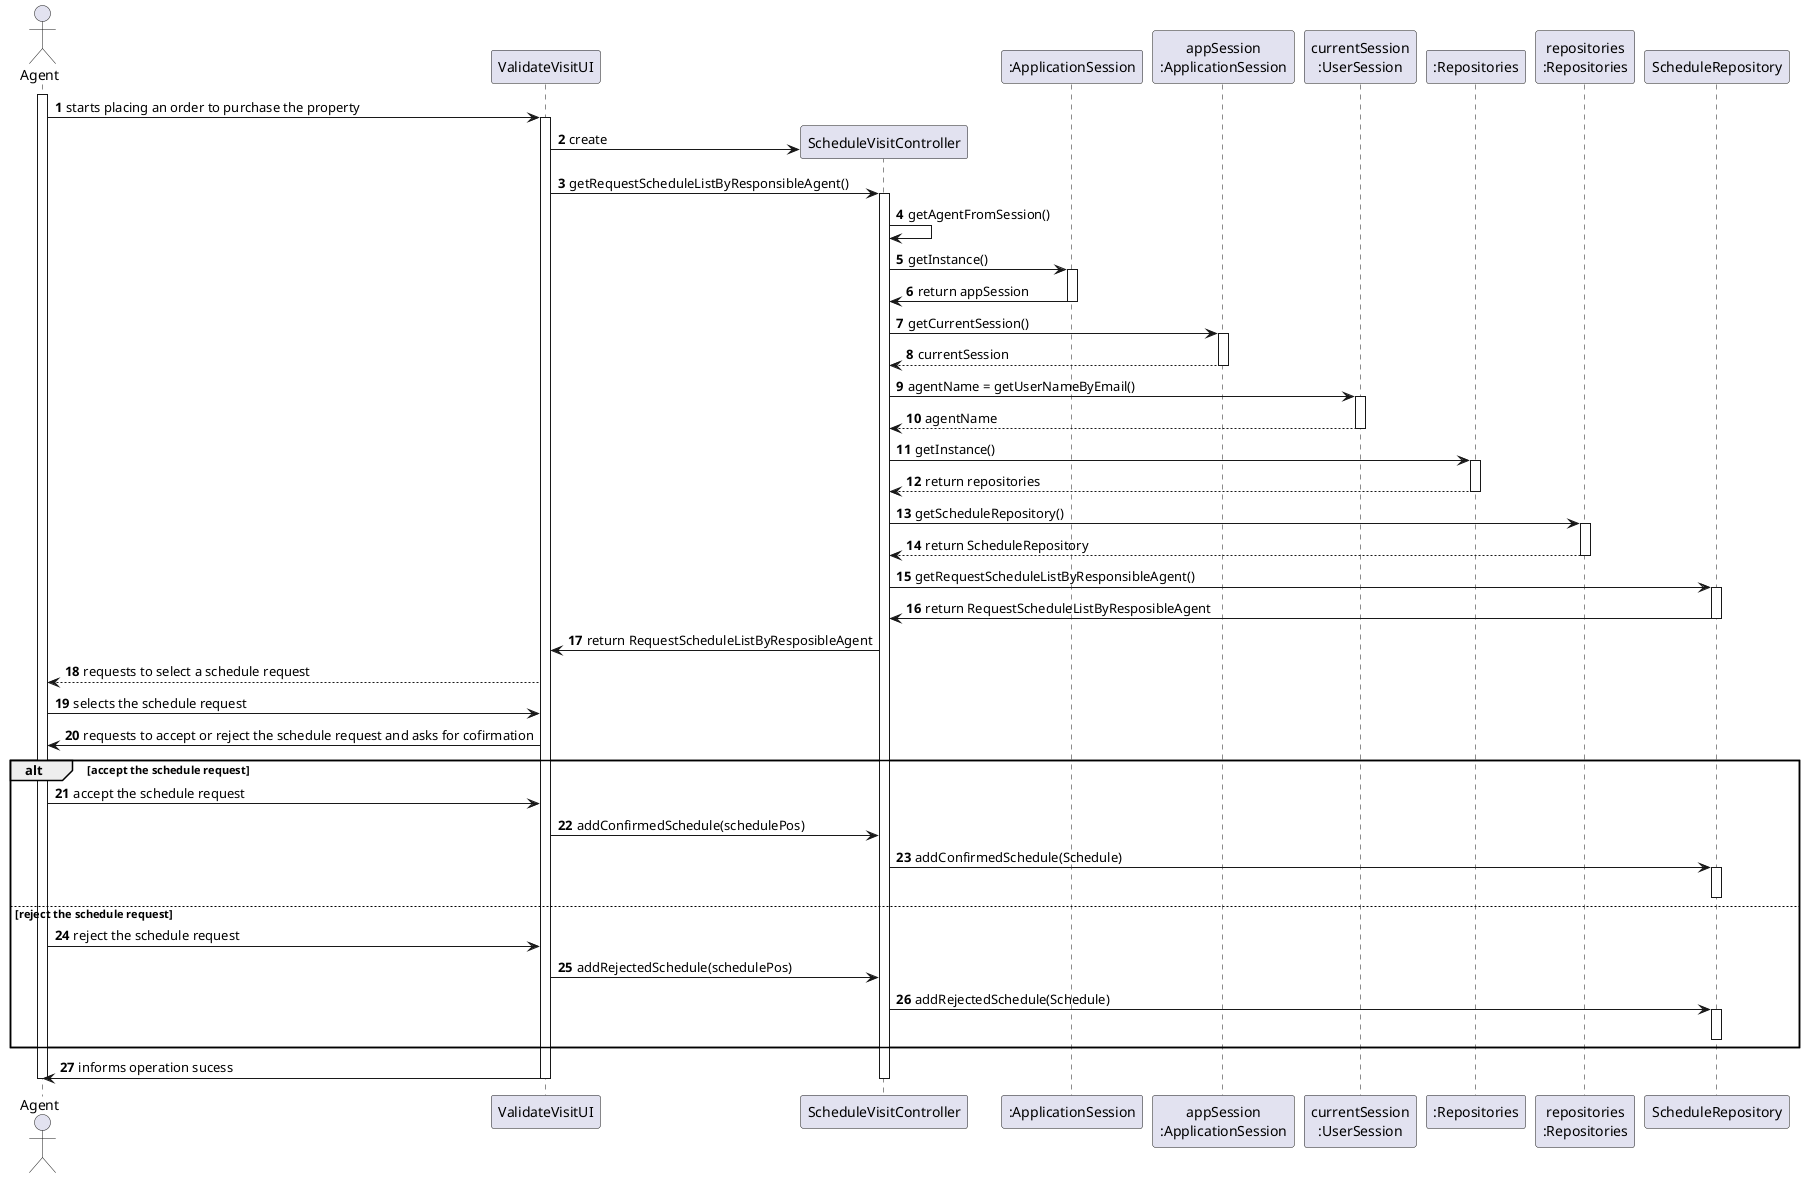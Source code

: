@startuml

autonumber

actor Agent as agent
participant ValidateVisitUI as ui
participant ScheduleVisitController as ctr
participant ":ApplicationSession" as _APP
participant "appSession\n:ApplicationSession" as APP
participant "currentSession\n:UserSession" as sessao
participant ScheduleRepository
participant ":Repositories" as RepositorySingleton
participant "repositories\n:Repositories" as rep
participant ScheduleRepository

autonumber

activate agent

agent -> ui: starts placing an order to purchase the property

activate ui

ui -> ctr** : create

ui -> ctr: getRequestScheduleListByResponsibleAgent()

activate ctr
ctr -> ctr: getAgentFromSession()
ctr -> _APP: getInstance()
activate _APP
_APP ->ctr: return appSession
deactivate _APP
ctr -> APP: getCurrentSession()
activate APP
APP --> ctr: currentSession
deactivate APP
ctr -> sessao: agentName = getUserNameByEmail()
activate sessao
sessao --> ctr : agentName
deactivate sessao

ctr -> RepositorySingleton: getInstance()
activate RepositorySingleton
RepositorySingleton --> ctr: return repositories
deactivate RepositorySingleton

ctr-> rep: getScheduleRepository()
activate rep
rep-->ctr: return ScheduleRepository
deactivate rep

ctr -> ScheduleRepository: getRequestScheduleListByResponsibleAgent()

activate ScheduleRepository
ScheduleRepository -> ctr: return RequestScheduleListByResposibleAgent
deactivate ScheduleRepository

ctr -> ui: return RequestScheduleListByResposibleAgent

ui --> agent: requests to select a schedule request
agent -> ui: selects the schedule request

ui-> agent: requests to accept or reject the schedule request and asks for cofirmation

alt accept the schedule request

    agent-> ui: accept the schedule request

    ui -> ctr: addConfirmedSchedule(schedulePos)

    ctr -> ScheduleRepository: addConfirmedSchedule(Schedule)
    activate ScheduleRepository

    deactivate ScheduleRepository

else reject the schedule request

    agent-> ui: reject the schedule request

    ui -> ctr: addRejectedSchedule(schedulePos)

    ctr -> ScheduleRepository: addRejectedSchedule(Schedule)
    activate ScheduleRepository

    deactivate ScheduleRepository

end

ui-> agent: informs operation sucess


deactivate ctr
deactivate ui


deactivate agent

@enduml